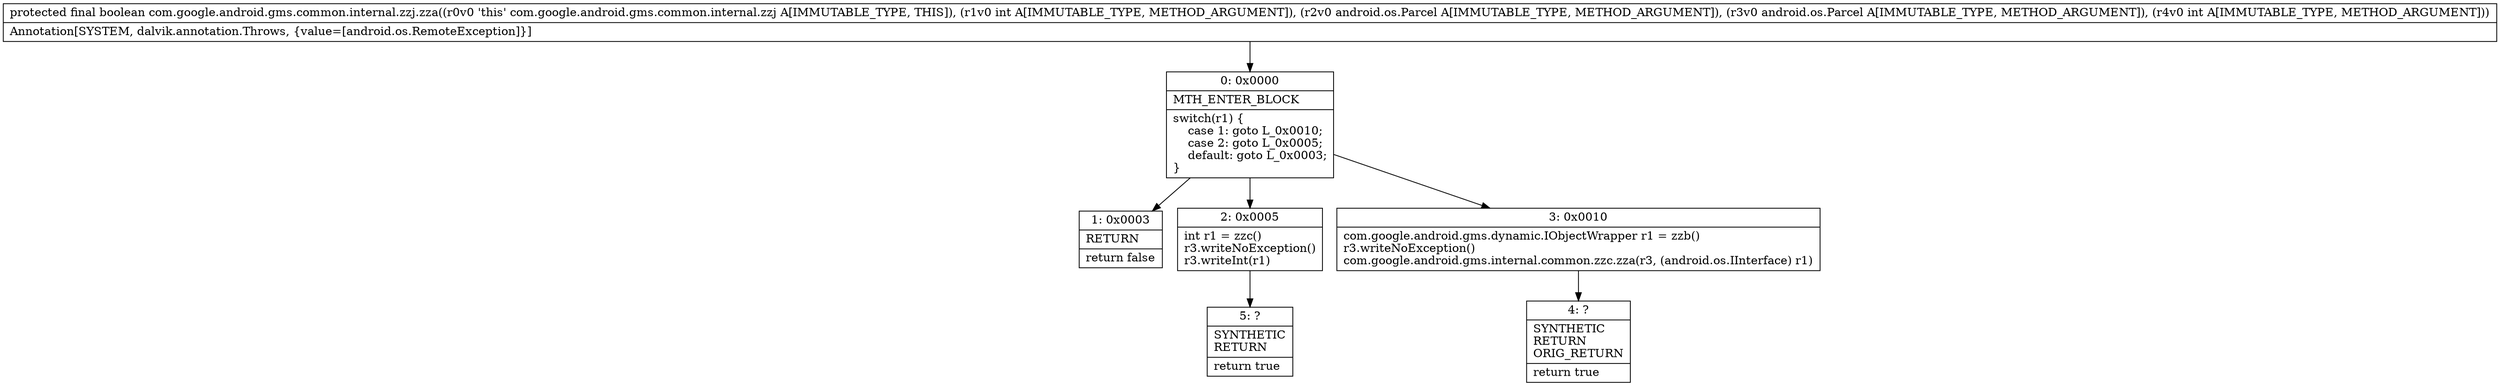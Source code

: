 digraph "CFG forcom.google.android.gms.common.internal.zzj.zza(ILandroid\/os\/Parcel;Landroid\/os\/Parcel;I)Z" {
Node_0 [shape=record,label="{0\:\ 0x0000|MTH_ENTER_BLOCK\l|switch(r1) \{\l    case 1: goto L_0x0010;\l    case 2: goto L_0x0005;\l    default: goto L_0x0003;\l\}\l}"];
Node_1 [shape=record,label="{1\:\ 0x0003|RETURN\l|return false\l}"];
Node_2 [shape=record,label="{2\:\ 0x0005|int r1 = zzc()\lr3.writeNoException()\lr3.writeInt(r1)\l}"];
Node_3 [shape=record,label="{3\:\ 0x0010|com.google.android.gms.dynamic.IObjectWrapper r1 = zzb()\lr3.writeNoException()\lcom.google.android.gms.internal.common.zzc.zza(r3, (android.os.IInterface) r1)\l}"];
Node_4 [shape=record,label="{4\:\ ?|SYNTHETIC\lRETURN\lORIG_RETURN\l|return true\l}"];
Node_5 [shape=record,label="{5\:\ ?|SYNTHETIC\lRETURN\l|return true\l}"];
MethodNode[shape=record,label="{protected final boolean com.google.android.gms.common.internal.zzj.zza((r0v0 'this' com.google.android.gms.common.internal.zzj A[IMMUTABLE_TYPE, THIS]), (r1v0 int A[IMMUTABLE_TYPE, METHOD_ARGUMENT]), (r2v0 android.os.Parcel A[IMMUTABLE_TYPE, METHOD_ARGUMENT]), (r3v0 android.os.Parcel A[IMMUTABLE_TYPE, METHOD_ARGUMENT]), (r4v0 int A[IMMUTABLE_TYPE, METHOD_ARGUMENT]))  | Annotation[SYSTEM, dalvik.annotation.Throws, \{value=[android.os.RemoteException]\}]\l}"];
MethodNode -> Node_0;
Node_0 -> Node_1;
Node_0 -> Node_2;
Node_0 -> Node_3;
Node_2 -> Node_5;
Node_3 -> Node_4;
}

